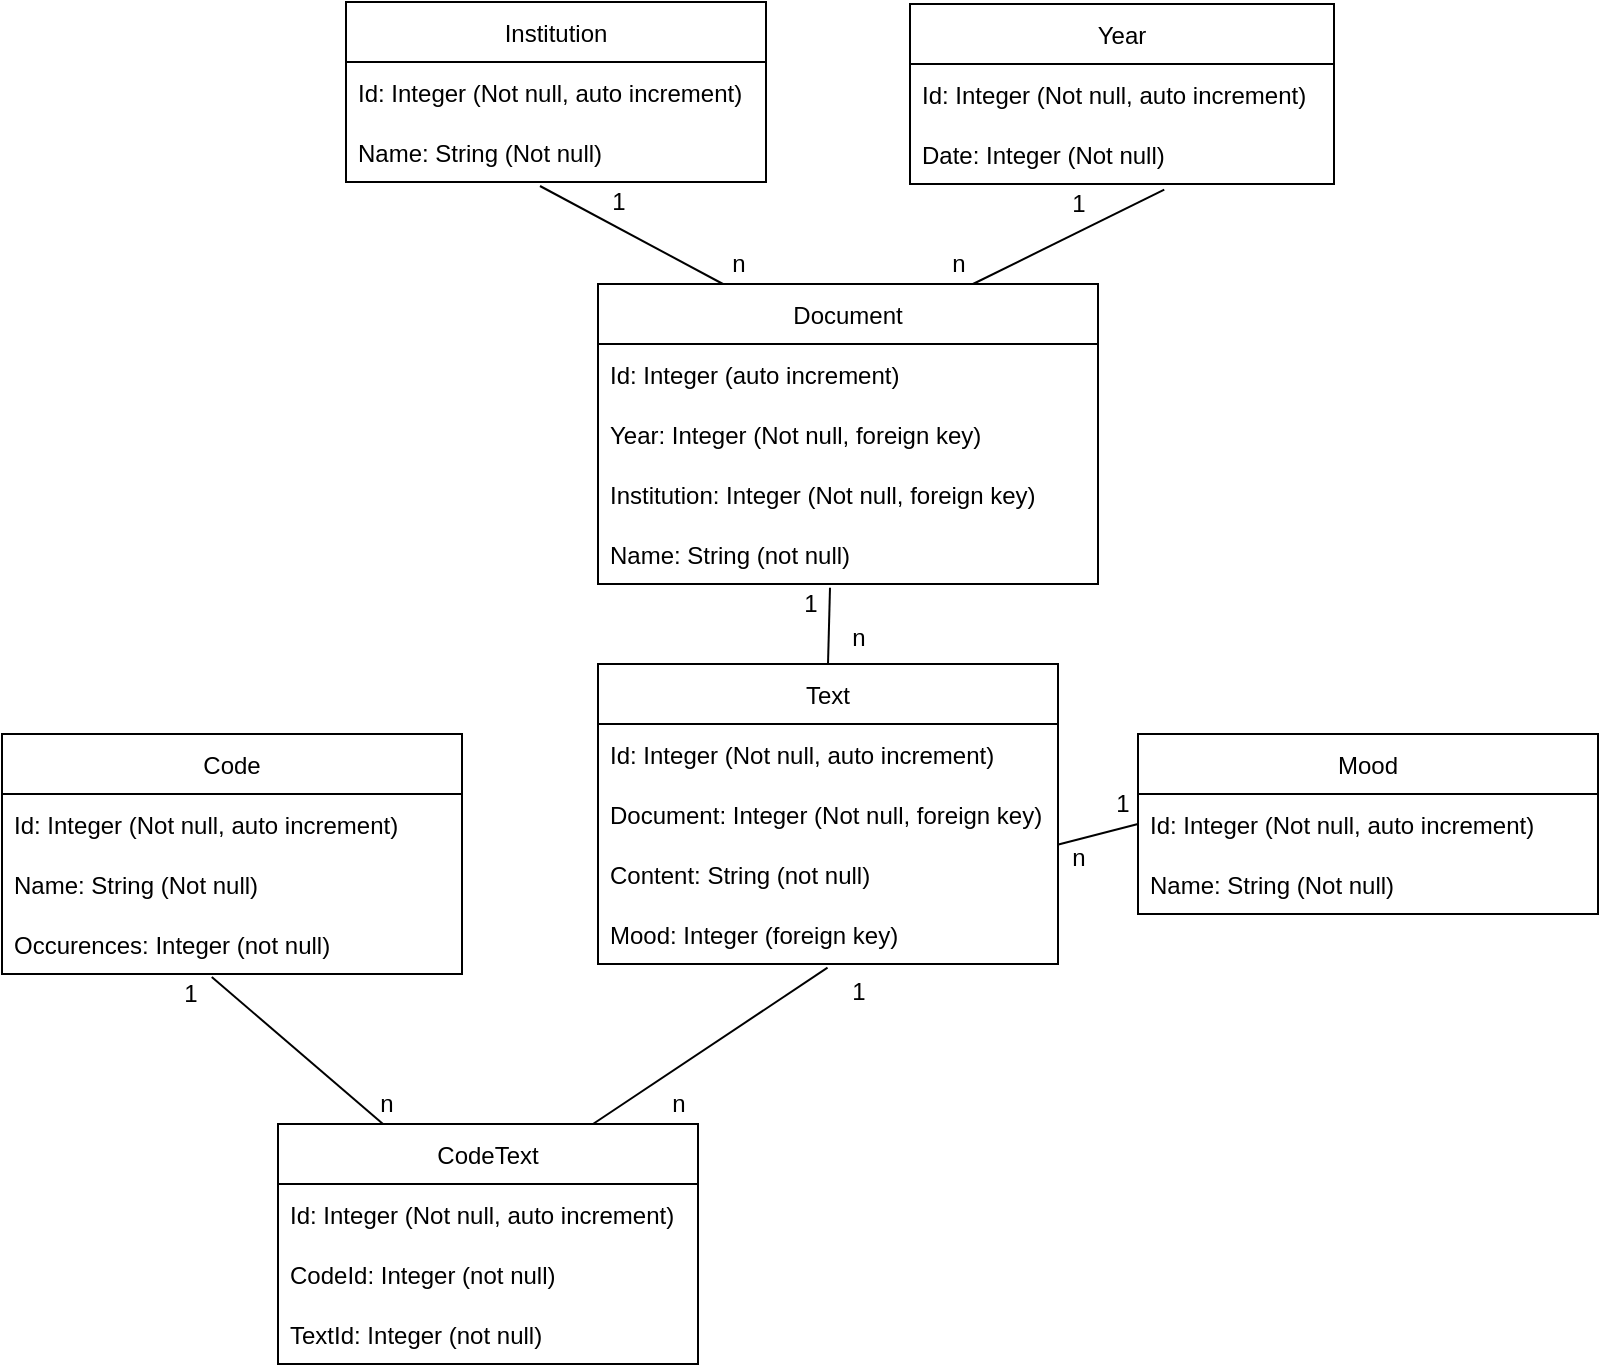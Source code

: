 <mxfile>
    <diagram id="0iWTOj8aXOE-jc9PM36u" name="Page-1">
        <mxGraphModel dx="1105" dy="449" grid="1" gridSize="10" guides="1" tooltips="1" connect="1" arrows="1" fold="1" page="1" pageScale="1" pageWidth="827" pageHeight="1169" math="0" shadow="0">
            <root>
                <mxCell id="0"/>
                <mxCell id="1" parent="0"/>
                <mxCell id="b8r2cxBmZM2UgGiNEwzm-1" value="Code" style="swimlane;fontStyle=0;childLayout=stackLayout;horizontal=1;startSize=30;horizontalStack=0;resizeParent=1;resizeParentMax=0;resizeLast=0;collapsible=1;marginBottom=0;" parent="1" vertex="1">
                    <mxGeometry x="20" y="665" width="230" height="120" as="geometry"/>
                </mxCell>
                <mxCell id="b8r2cxBmZM2UgGiNEwzm-2" value="Id: Integer (Not null, auto increment)" style="text;strokeColor=none;fillColor=none;align=left;verticalAlign=middle;spacingLeft=4;spacingRight=4;overflow=hidden;points=[[0,0.5],[1,0.5]];portConstraint=eastwest;rotatable=0;" parent="b8r2cxBmZM2UgGiNEwzm-1" vertex="1">
                    <mxGeometry y="30" width="230" height="30" as="geometry"/>
                </mxCell>
                <mxCell id="b8r2cxBmZM2UgGiNEwzm-3" value="Name: String (Not null) " style="text;strokeColor=none;fillColor=none;align=left;verticalAlign=middle;spacingLeft=4;spacingRight=4;overflow=hidden;points=[[0,0.5],[1,0.5]];portConstraint=eastwest;rotatable=0;" parent="b8r2cxBmZM2UgGiNEwzm-1" vertex="1">
                    <mxGeometry y="60" width="230" height="30" as="geometry"/>
                </mxCell>
                <mxCell id="3" value="Occurences: Integer (not null)" style="text;strokeColor=none;fillColor=none;align=left;verticalAlign=middle;spacingLeft=4;spacingRight=4;overflow=hidden;points=[[0,0.5],[1,0.5]];portConstraint=eastwest;rotatable=0;" parent="b8r2cxBmZM2UgGiNEwzm-1" vertex="1">
                    <mxGeometry y="90" width="230" height="30" as="geometry"/>
                </mxCell>
                <mxCell id="b8r2cxBmZM2UgGiNEwzm-5" value="Mood" style="swimlane;fontStyle=0;childLayout=stackLayout;horizontal=1;startSize=30;horizontalStack=0;resizeParent=1;resizeParentMax=0;resizeLast=0;collapsible=1;marginBottom=0;" parent="1" vertex="1">
                    <mxGeometry x="588" y="665" width="230" height="90" as="geometry"/>
                </mxCell>
                <mxCell id="b8r2cxBmZM2UgGiNEwzm-6" value="Id: Integer (Not null, auto increment)" style="text;strokeColor=none;fillColor=none;align=left;verticalAlign=middle;spacingLeft=4;spacingRight=4;overflow=hidden;points=[[0,0.5],[1,0.5]];portConstraint=eastwest;rotatable=0;" parent="b8r2cxBmZM2UgGiNEwzm-5" vertex="1">
                    <mxGeometry y="30" width="230" height="30" as="geometry"/>
                </mxCell>
                <mxCell id="b8r2cxBmZM2UgGiNEwzm-7" value="Name: String (Not null)" style="text;strokeColor=none;fillColor=none;align=left;verticalAlign=middle;spacingLeft=4;spacingRight=4;overflow=hidden;points=[[0,0.5],[1,0.5]];portConstraint=eastwest;rotatable=0;" parent="b8r2cxBmZM2UgGiNEwzm-5" vertex="1">
                    <mxGeometry y="60" width="230" height="30" as="geometry"/>
                </mxCell>
                <mxCell id="b8r2cxBmZM2UgGiNEwzm-9" value="Text" style="swimlane;fontStyle=0;childLayout=stackLayout;horizontal=1;startSize=30;horizontalStack=0;resizeParent=1;resizeParentMax=0;resizeLast=0;collapsible=1;marginBottom=0;" parent="1" vertex="1">
                    <mxGeometry x="318" y="630" width="230" height="150" as="geometry"/>
                </mxCell>
                <mxCell id="b8r2cxBmZM2UgGiNEwzm-10" value="Id: Integer (Not null, auto increment)" style="text;strokeColor=none;fillColor=none;align=left;verticalAlign=middle;spacingLeft=4;spacingRight=4;overflow=hidden;points=[[0,0.5],[1,0.5]];portConstraint=eastwest;rotatable=0;" parent="b8r2cxBmZM2UgGiNEwzm-9" vertex="1">
                    <mxGeometry y="30" width="230" height="30" as="geometry"/>
                </mxCell>
                <mxCell id="b8r2cxBmZM2UgGiNEwzm-11" value="Document: Integer (Not null, foreign key)" style="text;strokeColor=none;fillColor=none;align=left;verticalAlign=middle;spacingLeft=4;spacingRight=4;overflow=hidden;points=[[0,0.5],[1,0.5]];portConstraint=eastwest;rotatable=0;" parent="b8r2cxBmZM2UgGiNEwzm-9" vertex="1">
                    <mxGeometry y="60" width="230" height="30" as="geometry"/>
                </mxCell>
                <mxCell id="b8r2cxBmZM2UgGiNEwzm-12" value="Content: String (not null)" style="text;strokeColor=none;fillColor=none;align=left;verticalAlign=middle;spacingLeft=4;spacingRight=4;overflow=hidden;points=[[0,0.5],[1,0.5]];portConstraint=eastwest;rotatable=0;" parent="b8r2cxBmZM2UgGiNEwzm-9" vertex="1">
                    <mxGeometry y="90" width="230" height="30" as="geometry"/>
                </mxCell>
                <mxCell id="b8r2cxBmZM2UgGiNEwzm-14" value="Mood: Integer (foreign key)" style="text;strokeColor=none;fillColor=none;align=left;verticalAlign=middle;spacingLeft=4;spacingRight=4;overflow=hidden;points=[[0,0.5],[1,0.5]];portConstraint=eastwest;rotatable=0;" parent="b8r2cxBmZM2UgGiNEwzm-9" vertex="1">
                    <mxGeometry y="120" width="230" height="30" as="geometry"/>
                </mxCell>
                <mxCell id="b8r2cxBmZM2UgGiNEwzm-16" value="Institution" style="swimlane;fontStyle=0;childLayout=stackLayout;horizontal=1;startSize=30;horizontalStack=0;resizeParent=1;resizeParentMax=0;resizeLast=0;collapsible=1;marginBottom=0;" parent="1" vertex="1">
                    <mxGeometry x="192" y="299" width="210" height="90" as="geometry"/>
                </mxCell>
                <mxCell id="b8r2cxBmZM2UgGiNEwzm-17" value="Id: Integer (Not null, auto increment)" style="text;strokeColor=none;fillColor=none;align=left;verticalAlign=middle;spacingLeft=4;spacingRight=4;overflow=hidden;points=[[0,0.5],[1,0.5]];portConstraint=eastwest;rotatable=0;" parent="b8r2cxBmZM2UgGiNEwzm-16" vertex="1">
                    <mxGeometry y="30" width="210" height="30" as="geometry"/>
                </mxCell>
                <mxCell id="b8r2cxBmZM2UgGiNEwzm-18" value="Name: String (Not null)" style="text;strokeColor=none;fillColor=none;align=left;verticalAlign=middle;spacingLeft=4;spacingRight=4;overflow=hidden;points=[[0,0.5],[1,0.5]];portConstraint=eastwest;rotatable=0;" parent="b8r2cxBmZM2UgGiNEwzm-16" vertex="1">
                    <mxGeometry y="60" width="210" height="30" as="geometry"/>
                </mxCell>
                <mxCell id="b8r2cxBmZM2UgGiNEwzm-20" value="Year" style="swimlane;fontStyle=0;childLayout=stackLayout;horizontal=1;startSize=30;horizontalStack=0;resizeParent=1;resizeParentMax=0;resizeLast=0;collapsible=1;marginBottom=0;" parent="1" vertex="1">
                    <mxGeometry x="474" y="300" width="212" height="90" as="geometry"/>
                </mxCell>
                <mxCell id="b8r2cxBmZM2UgGiNEwzm-21" value="Id: Integer (Not null, auto increment)" style="text;strokeColor=none;fillColor=none;align=left;verticalAlign=middle;spacingLeft=4;spacingRight=4;overflow=hidden;points=[[0,0.5],[1,0.5]];portConstraint=eastwest;rotatable=0;" parent="b8r2cxBmZM2UgGiNEwzm-20" vertex="1">
                    <mxGeometry y="30" width="212" height="30" as="geometry"/>
                </mxCell>
                <mxCell id="b8r2cxBmZM2UgGiNEwzm-22" value="Date: Integer (Not null)" style="text;strokeColor=none;fillColor=none;align=left;verticalAlign=middle;spacingLeft=4;spacingRight=4;overflow=hidden;points=[[0,0.5],[1,0.5]];portConstraint=eastwest;rotatable=0;" parent="b8r2cxBmZM2UgGiNEwzm-20" vertex="1">
                    <mxGeometry y="60" width="212" height="30" as="geometry"/>
                </mxCell>
                <mxCell id="b8r2cxBmZM2UgGiNEwzm-24" value="Document" style="swimlane;fontStyle=0;childLayout=stackLayout;horizontal=1;startSize=30;horizontalStack=0;resizeParent=1;resizeParentMax=0;resizeLast=0;collapsible=1;marginBottom=0;" parent="1" vertex="1">
                    <mxGeometry x="318" y="440" width="250" height="150" as="geometry"/>
                </mxCell>
                <mxCell id="b8r2cxBmZM2UgGiNEwzm-25" value="Id: Integer (auto increment)" style="text;strokeColor=none;fillColor=none;align=left;verticalAlign=middle;spacingLeft=4;spacingRight=4;overflow=hidden;points=[[0,0.5],[1,0.5]];portConstraint=eastwest;rotatable=0;" parent="b8r2cxBmZM2UgGiNEwzm-24" vertex="1">
                    <mxGeometry y="30" width="250" height="30" as="geometry"/>
                </mxCell>
                <mxCell id="b8r2cxBmZM2UgGiNEwzm-26" value="Year: Integer (Not null, foreign key)" style="text;strokeColor=none;fillColor=none;align=left;verticalAlign=middle;spacingLeft=4;spacingRight=4;overflow=hidden;points=[[0,0.5],[1,0.5]];portConstraint=eastwest;rotatable=0;" parent="b8r2cxBmZM2UgGiNEwzm-24" vertex="1">
                    <mxGeometry y="60" width="250" height="30" as="geometry"/>
                </mxCell>
                <mxCell id="b8r2cxBmZM2UgGiNEwzm-27" value="Institution: Integer (Not null, foreign key)" style="text;strokeColor=none;fillColor=none;align=left;verticalAlign=middle;spacingLeft=4;spacingRight=4;overflow=hidden;points=[[0,0.5],[1,0.5]];portConstraint=eastwest;rotatable=0;" parent="b8r2cxBmZM2UgGiNEwzm-24" vertex="1">
                    <mxGeometry y="90" width="250" height="30" as="geometry"/>
                </mxCell>
                <mxCell id="2" value="Name: String (not null)" style="text;strokeColor=none;fillColor=none;align=left;verticalAlign=middle;spacingLeft=4;spacingRight=4;overflow=hidden;points=[[0,0.5],[1,0.5]];portConstraint=eastwest;rotatable=0;" parent="b8r2cxBmZM2UgGiNEwzm-24" vertex="1">
                    <mxGeometry y="120" width="250" height="30" as="geometry"/>
                </mxCell>
                <mxCell id="b8r2cxBmZM2UgGiNEwzm-28" value="CodeText" style="swimlane;fontStyle=0;childLayout=stackLayout;horizontal=1;startSize=30;horizontalStack=0;resizeParent=1;resizeParentMax=0;resizeLast=0;collapsible=1;marginBottom=0;" parent="1" vertex="1">
                    <mxGeometry x="158" y="860" width="210" height="120" as="geometry"/>
                </mxCell>
                <mxCell id="b8r2cxBmZM2UgGiNEwzm-29" value="Id: Integer (Not null, auto increment)" style="text;strokeColor=none;fillColor=none;align=left;verticalAlign=middle;spacingLeft=4;spacingRight=4;overflow=hidden;points=[[0,0.5],[1,0.5]];portConstraint=eastwest;rotatable=0;" parent="b8r2cxBmZM2UgGiNEwzm-28" vertex="1">
                    <mxGeometry y="30" width="210" height="30" as="geometry"/>
                </mxCell>
                <mxCell id="b8r2cxBmZM2UgGiNEwzm-30" value="CodeId: Integer (not null)" style="text;strokeColor=none;fillColor=none;align=left;verticalAlign=middle;spacingLeft=4;spacingRight=4;overflow=hidden;points=[[0,0.5],[1,0.5]];portConstraint=eastwest;rotatable=0;" parent="b8r2cxBmZM2UgGiNEwzm-28" vertex="1">
                    <mxGeometry y="60" width="210" height="30" as="geometry"/>
                </mxCell>
                <mxCell id="b8r2cxBmZM2UgGiNEwzm-31" value="TextId: Integer (not null)" style="text;strokeColor=none;fillColor=none;align=left;verticalAlign=middle;spacingLeft=4;spacingRight=4;overflow=hidden;points=[[0,0.5],[1,0.5]];portConstraint=eastwest;rotatable=0;" parent="b8r2cxBmZM2UgGiNEwzm-28" vertex="1">
                    <mxGeometry y="90" width="210" height="30" as="geometry"/>
                </mxCell>
                <mxCell id="b8r2cxBmZM2UgGiNEwzm-38" value="" style="endArrow=none;html=1;rounded=0;exitX=0.456;exitY=1.05;exitDx=0;exitDy=0;exitPerimeter=0;entryX=0.25;entryY=0;entryDx=0;entryDy=0;" parent="1" source="3" target="b8r2cxBmZM2UgGiNEwzm-28" edge="1">
                    <mxGeometry width="50" height="50" relative="1" as="geometry">
                        <mxPoint x="348" y="690" as="sourcePoint"/>
                        <mxPoint x="398" y="640" as="targetPoint"/>
                    </mxGeometry>
                </mxCell>
                <mxCell id="b8r2cxBmZM2UgGiNEwzm-39" value="" style="endArrow=none;html=1;rounded=0;exitX=0.75;exitY=0;exitDx=0;exitDy=0;entryX=0.499;entryY=1.061;entryDx=0;entryDy=0;entryPerimeter=0;" parent="1" source="b8r2cxBmZM2UgGiNEwzm-28" target="b8r2cxBmZM2UgGiNEwzm-14" edge="1">
                    <mxGeometry width="50" height="50" relative="1" as="geometry">
                        <mxPoint x="348" y="690" as="sourcePoint"/>
                        <mxPoint x="433" y="812.82" as="targetPoint"/>
                    </mxGeometry>
                </mxCell>
                <mxCell id="b8r2cxBmZM2UgGiNEwzm-40" value="1" style="text;html=1;align=center;verticalAlign=middle;resizable=0;points=[];autosize=1;strokeColor=none;fillColor=none;" parent="1" vertex="1">
                    <mxGeometry x="104" y="785" width="20" height="20" as="geometry"/>
                </mxCell>
                <mxCell id="b8r2cxBmZM2UgGiNEwzm-41" value="n" style="text;html=1;align=center;verticalAlign=middle;resizable=0;points=[];autosize=1;strokeColor=none;fillColor=none;" parent="1" vertex="1">
                    <mxGeometry x="202" y="840" width="20" height="20" as="geometry"/>
                </mxCell>
                <mxCell id="b8r2cxBmZM2UgGiNEwzm-42" value="n" style="text;html=1;align=center;verticalAlign=middle;resizable=0;points=[];autosize=1;strokeColor=none;fillColor=none;" parent="1" vertex="1">
                    <mxGeometry x="348" y="840" width="20" height="20" as="geometry"/>
                </mxCell>
                <mxCell id="b8r2cxBmZM2UgGiNEwzm-43" value="1" style="text;html=1;align=center;verticalAlign=middle;resizable=0;points=[];autosize=1;strokeColor=none;fillColor=none;" parent="1" vertex="1">
                    <mxGeometry x="438" y="784" width="20" height="20" as="geometry"/>
                </mxCell>
                <mxCell id="b8r2cxBmZM2UgGiNEwzm-44" value="" style="endArrow=none;html=1;rounded=0;exitX=0.5;exitY=0;exitDx=0;exitDy=0;entryX=0.464;entryY=1.062;entryDx=0;entryDy=0;entryPerimeter=0;" parent="1" source="b8r2cxBmZM2UgGiNEwzm-9" target="2" edge="1">
                    <mxGeometry width="50" height="50" relative="1" as="geometry">
                        <mxPoint x="348" y="560" as="sourcePoint"/>
                        <mxPoint x="398" y="510" as="targetPoint"/>
                    </mxGeometry>
                </mxCell>
                <mxCell id="b8r2cxBmZM2UgGiNEwzm-45" value="n" style="text;html=1;align=center;verticalAlign=middle;resizable=0;points=[];autosize=1;strokeColor=none;fillColor=none;" parent="1" vertex="1">
                    <mxGeometry x="438" y="607" width="20" height="20" as="geometry"/>
                </mxCell>
                <mxCell id="b8r2cxBmZM2UgGiNEwzm-46" value="1" style="text;html=1;align=center;verticalAlign=middle;resizable=0;points=[];autosize=1;strokeColor=none;fillColor=none;" parent="1" vertex="1">
                    <mxGeometry x="414" y="590" width="20" height="20" as="geometry"/>
                </mxCell>
                <mxCell id="b8r2cxBmZM2UgGiNEwzm-48" value="" style="endArrow=none;html=1;rounded=0;entryX=0.25;entryY=0;entryDx=0;entryDy=0;" parent="1" target="b8r2cxBmZM2UgGiNEwzm-24" edge="1">
                    <mxGeometry width="50" height="50" relative="1" as="geometry">
                        <mxPoint x="289" y="391" as="sourcePoint"/>
                        <mxPoint x="398" y="420" as="targetPoint"/>
                    </mxGeometry>
                </mxCell>
                <mxCell id="b8r2cxBmZM2UgGiNEwzm-49" value="" style="endArrow=none;html=1;rounded=0;exitX=0.75;exitY=0;exitDx=0;exitDy=0;entryX=0.47;entryY=1.094;entryDx=0;entryDy=0;entryPerimeter=0;" parent="1" source="b8r2cxBmZM2UgGiNEwzm-24" edge="1">
                    <mxGeometry width="50" height="50" relative="1" as="geometry">
                        <mxPoint x="348" y="470" as="sourcePoint"/>
                        <mxPoint x="601.14" y="392.82" as="targetPoint"/>
                    </mxGeometry>
                </mxCell>
                <mxCell id="b8r2cxBmZM2UgGiNEwzm-50" value="1" style="text;html=1;align=center;verticalAlign=middle;resizable=0;points=[];autosize=1;strokeColor=none;fillColor=none;" parent="1" vertex="1">
                    <mxGeometry x="318" y="389" width="20" height="20" as="geometry"/>
                </mxCell>
                <mxCell id="b8r2cxBmZM2UgGiNEwzm-51" value="n" style="text;html=1;align=center;verticalAlign=middle;resizable=0;points=[];autosize=1;strokeColor=none;fillColor=none;" parent="1" vertex="1">
                    <mxGeometry x="378" y="420" width="20" height="20" as="geometry"/>
                </mxCell>
                <mxCell id="b8r2cxBmZM2UgGiNEwzm-52" value="n" style="text;html=1;align=center;verticalAlign=middle;resizable=0;points=[];autosize=1;strokeColor=none;fillColor=none;" parent="1" vertex="1">
                    <mxGeometry x="488" y="420" width="20" height="20" as="geometry"/>
                </mxCell>
                <mxCell id="b8r2cxBmZM2UgGiNEwzm-53" value="1" style="text;html=1;align=center;verticalAlign=middle;resizable=0;points=[];autosize=1;strokeColor=none;fillColor=none;" parent="1" vertex="1">
                    <mxGeometry x="548" y="390" width="20" height="20" as="geometry"/>
                </mxCell>
                <mxCell id="b8r2cxBmZM2UgGiNEwzm-56" value="" style="endArrow=none;html=1;rounded=0;exitX=0;exitY=0.5;exitDx=0;exitDy=0;entryX=1.001;entryY=1.007;entryDx=0;entryDy=0;entryPerimeter=0;" parent="1" source="b8r2cxBmZM2UgGiNEwzm-6" target="b8r2cxBmZM2UgGiNEwzm-11" edge="1">
                    <mxGeometry width="50" height="50" relative="1" as="geometry">
                        <mxPoint x="320" y="690" as="sourcePoint"/>
                        <mxPoint x="370" y="640" as="targetPoint"/>
                    </mxGeometry>
                </mxCell>
                <mxCell id="b8r2cxBmZM2UgGiNEwzm-57" value="n" style="text;html=1;align=center;verticalAlign=middle;resizable=0;points=[];autosize=1;strokeColor=none;fillColor=none;" parent="1" vertex="1">
                    <mxGeometry x="548" y="717" width="20" height="20" as="geometry"/>
                </mxCell>
                <mxCell id="b8r2cxBmZM2UgGiNEwzm-58" value="1" style="text;html=1;align=center;verticalAlign=middle;resizable=0;points=[];autosize=1;strokeColor=none;fillColor=none;" parent="1" vertex="1">
                    <mxGeometry x="570" y="690" width="20" height="20" as="geometry"/>
                </mxCell>
            </root>
        </mxGraphModel>
    </diagram>
</mxfile>